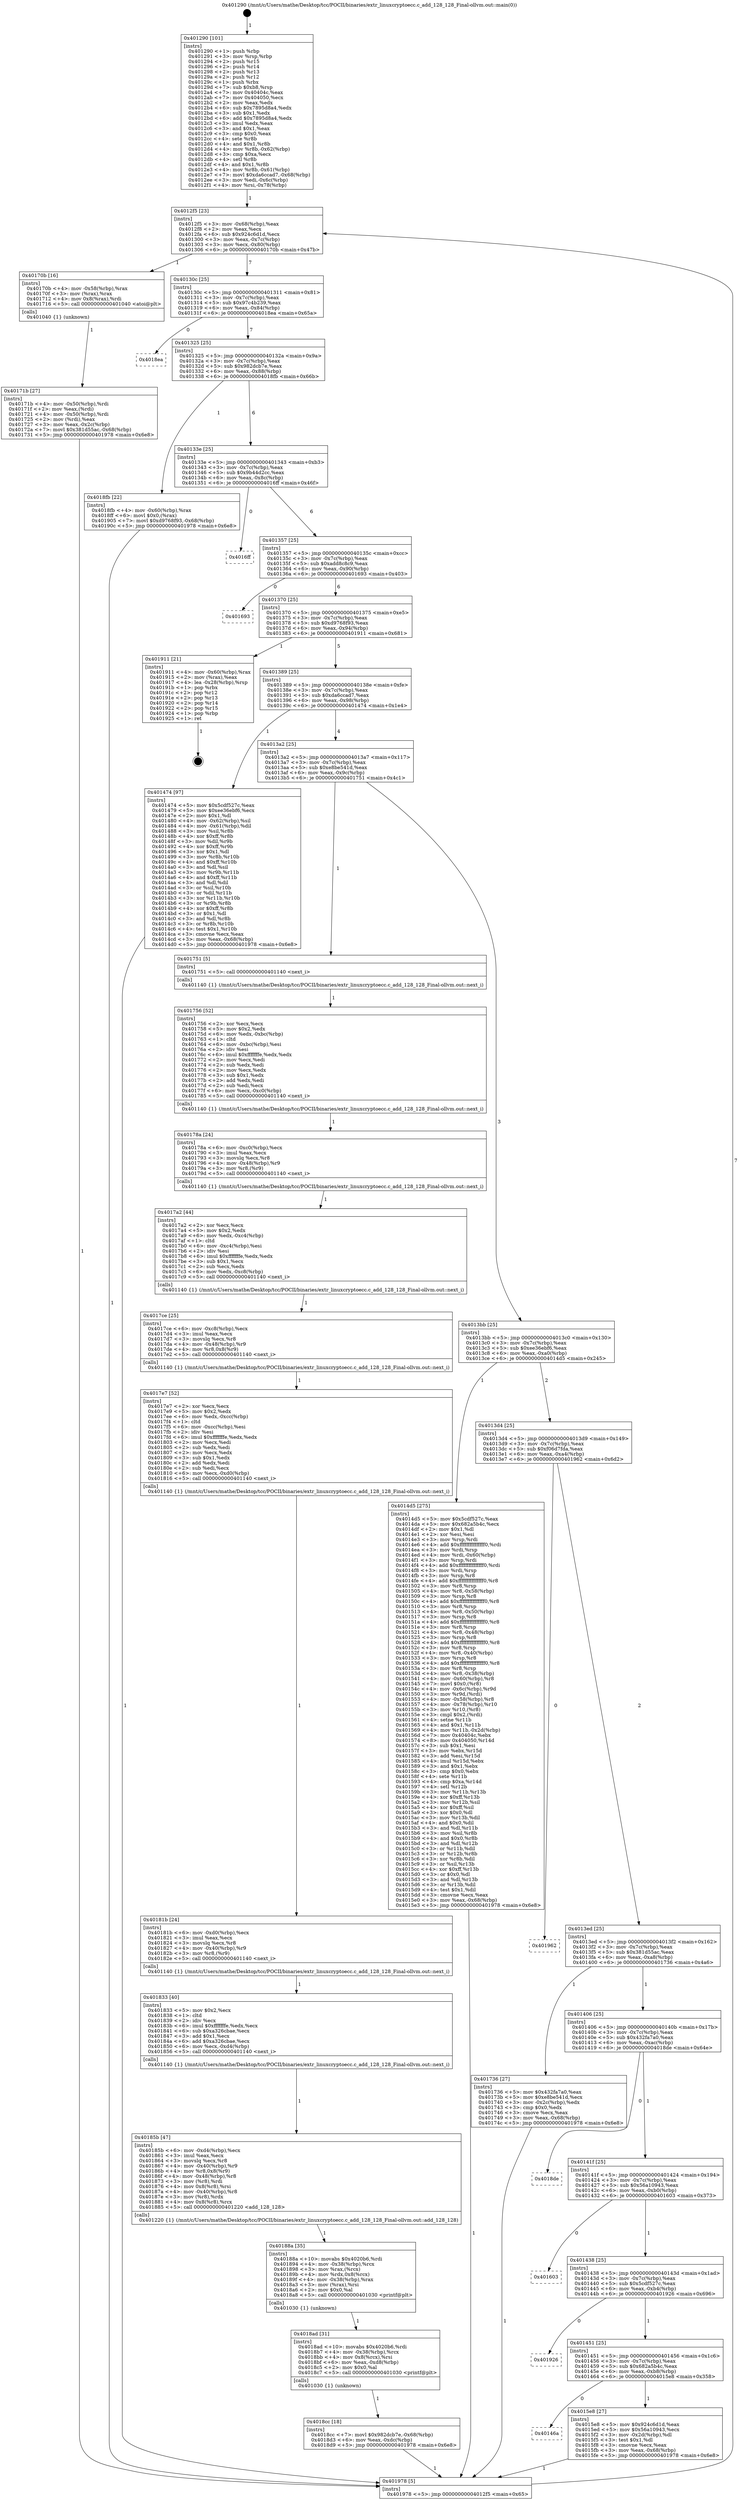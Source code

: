 digraph "0x401290" {
  label = "0x401290 (/mnt/c/Users/mathe/Desktop/tcc/POCII/binaries/extr_linuxcryptoecc.c_add_128_128_Final-ollvm.out::main(0))"
  labelloc = "t"
  node[shape=record]

  Entry [label="",width=0.3,height=0.3,shape=circle,fillcolor=black,style=filled]
  "0x4012f5" [label="{
     0x4012f5 [23]\l
     | [instrs]\l
     &nbsp;&nbsp;0x4012f5 \<+3\>: mov -0x68(%rbp),%eax\l
     &nbsp;&nbsp;0x4012f8 \<+2\>: mov %eax,%ecx\l
     &nbsp;&nbsp;0x4012fa \<+6\>: sub $0x924c6d1d,%ecx\l
     &nbsp;&nbsp;0x401300 \<+3\>: mov %eax,-0x7c(%rbp)\l
     &nbsp;&nbsp;0x401303 \<+3\>: mov %ecx,-0x80(%rbp)\l
     &nbsp;&nbsp;0x401306 \<+6\>: je 000000000040170b \<main+0x47b\>\l
  }"]
  "0x40170b" [label="{
     0x40170b [16]\l
     | [instrs]\l
     &nbsp;&nbsp;0x40170b \<+4\>: mov -0x58(%rbp),%rax\l
     &nbsp;&nbsp;0x40170f \<+3\>: mov (%rax),%rax\l
     &nbsp;&nbsp;0x401712 \<+4\>: mov 0x8(%rax),%rdi\l
     &nbsp;&nbsp;0x401716 \<+5\>: call 0000000000401040 \<atoi@plt\>\l
     | [calls]\l
     &nbsp;&nbsp;0x401040 \{1\} (unknown)\l
  }"]
  "0x40130c" [label="{
     0x40130c [25]\l
     | [instrs]\l
     &nbsp;&nbsp;0x40130c \<+5\>: jmp 0000000000401311 \<main+0x81\>\l
     &nbsp;&nbsp;0x401311 \<+3\>: mov -0x7c(%rbp),%eax\l
     &nbsp;&nbsp;0x401314 \<+5\>: sub $0x97c4b239,%eax\l
     &nbsp;&nbsp;0x401319 \<+6\>: mov %eax,-0x84(%rbp)\l
     &nbsp;&nbsp;0x40131f \<+6\>: je 00000000004018ea \<main+0x65a\>\l
  }"]
  Exit [label="",width=0.3,height=0.3,shape=circle,fillcolor=black,style=filled,peripheries=2]
  "0x4018ea" [label="{
     0x4018ea\l
  }", style=dashed]
  "0x401325" [label="{
     0x401325 [25]\l
     | [instrs]\l
     &nbsp;&nbsp;0x401325 \<+5\>: jmp 000000000040132a \<main+0x9a\>\l
     &nbsp;&nbsp;0x40132a \<+3\>: mov -0x7c(%rbp),%eax\l
     &nbsp;&nbsp;0x40132d \<+5\>: sub $0x982dcb7e,%eax\l
     &nbsp;&nbsp;0x401332 \<+6\>: mov %eax,-0x88(%rbp)\l
     &nbsp;&nbsp;0x401338 \<+6\>: je 00000000004018fb \<main+0x66b\>\l
  }"]
  "0x4018cc" [label="{
     0x4018cc [18]\l
     | [instrs]\l
     &nbsp;&nbsp;0x4018cc \<+7\>: movl $0x982dcb7e,-0x68(%rbp)\l
     &nbsp;&nbsp;0x4018d3 \<+6\>: mov %eax,-0xdc(%rbp)\l
     &nbsp;&nbsp;0x4018d9 \<+5\>: jmp 0000000000401978 \<main+0x6e8\>\l
  }"]
  "0x4018fb" [label="{
     0x4018fb [22]\l
     | [instrs]\l
     &nbsp;&nbsp;0x4018fb \<+4\>: mov -0x60(%rbp),%rax\l
     &nbsp;&nbsp;0x4018ff \<+6\>: movl $0x0,(%rax)\l
     &nbsp;&nbsp;0x401905 \<+7\>: movl $0xd9768f93,-0x68(%rbp)\l
     &nbsp;&nbsp;0x40190c \<+5\>: jmp 0000000000401978 \<main+0x6e8\>\l
  }"]
  "0x40133e" [label="{
     0x40133e [25]\l
     | [instrs]\l
     &nbsp;&nbsp;0x40133e \<+5\>: jmp 0000000000401343 \<main+0xb3\>\l
     &nbsp;&nbsp;0x401343 \<+3\>: mov -0x7c(%rbp),%eax\l
     &nbsp;&nbsp;0x401346 \<+5\>: sub $0x9b44d2cc,%eax\l
     &nbsp;&nbsp;0x40134b \<+6\>: mov %eax,-0x8c(%rbp)\l
     &nbsp;&nbsp;0x401351 \<+6\>: je 00000000004016ff \<main+0x46f\>\l
  }"]
  "0x4018ad" [label="{
     0x4018ad [31]\l
     | [instrs]\l
     &nbsp;&nbsp;0x4018ad \<+10\>: movabs $0x4020b6,%rdi\l
     &nbsp;&nbsp;0x4018b7 \<+4\>: mov -0x38(%rbp),%rcx\l
     &nbsp;&nbsp;0x4018bb \<+4\>: mov 0x8(%rcx),%rsi\l
     &nbsp;&nbsp;0x4018bf \<+6\>: mov %eax,-0xd8(%rbp)\l
     &nbsp;&nbsp;0x4018c5 \<+2\>: mov $0x0,%al\l
     &nbsp;&nbsp;0x4018c7 \<+5\>: call 0000000000401030 \<printf@plt\>\l
     | [calls]\l
     &nbsp;&nbsp;0x401030 \{1\} (unknown)\l
  }"]
  "0x4016ff" [label="{
     0x4016ff\l
  }", style=dashed]
  "0x401357" [label="{
     0x401357 [25]\l
     | [instrs]\l
     &nbsp;&nbsp;0x401357 \<+5\>: jmp 000000000040135c \<main+0xcc\>\l
     &nbsp;&nbsp;0x40135c \<+3\>: mov -0x7c(%rbp),%eax\l
     &nbsp;&nbsp;0x40135f \<+5\>: sub $0xadd8c8c9,%eax\l
     &nbsp;&nbsp;0x401364 \<+6\>: mov %eax,-0x90(%rbp)\l
     &nbsp;&nbsp;0x40136a \<+6\>: je 0000000000401693 \<main+0x403\>\l
  }"]
  "0x40188a" [label="{
     0x40188a [35]\l
     | [instrs]\l
     &nbsp;&nbsp;0x40188a \<+10\>: movabs $0x4020b6,%rdi\l
     &nbsp;&nbsp;0x401894 \<+4\>: mov -0x38(%rbp),%rcx\l
     &nbsp;&nbsp;0x401898 \<+3\>: mov %rax,(%rcx)\l
     &nbsp;&nbsp;0x40189b \<+4\>: mov %rdx,0x8(%rcx)\l
     &nbsp;&nbsp;0x40189f \<+4\>: mov -0x38(%rbp),%rax\l
     &nbsp;&nbsp;0x4018a3 \<+3\>: mov (%rax),%rsi\l
     &nbsp;&nbsp;0x4018a6 \<+2\>: mov $0x0,%al\l
     &nbsp;&nbsp;0x4018a8 \<+5\>: call 0000000000401030 \<printf@plt\>\l
     | [calls]\l
     &nbsp;&nbsp;0x401030 \{1\} (unknown)\l
  }"]
  "0x401693" [label="{
     0x401693\l
  }", style=dashed]
  "0x401370" [label="{
     0x401370 [25]\l
     | [instrs]\l
     &nbsp;&nbsp;0x401370 \<+5\>: jmp 0000000000401375 \<main+0xe5\>\l
     &nbsp;&nbsp;0x401375 \<+3\>: mov -0x7c(%rbp),%eax\l
     &nbsp;&nbsp;0x401378 \<+5\>: sub $0xd9768f93,%eax\l
     &nbsp;&nbsp;0x40137d \<+6\>: mov %eax,-0x94(%rbp)\l
     &nbsp;&nbsp;0x401383 \<+6\>: je 0000000000401911 \<main+0x681\>\l
  }"]
  "0x40185b" [label="{
     0x40185b [47]\l
     | [instrs]\l
     &nbsp;&nbsp;0x40185b \<+6\>: mov -0xd4(%rbp),%ecx\l
     &nbsp;&nbsp;0x401861 \<+3\>: imul %eax,%ecx\l
     &nbsp;&nbsp;0x401864 \<+3\>: movslq %ecx,%r8\l
     &nbsp;&nbsp;0x401867 \<+4\>: mov -0x40(%rbp),%r9\l
     &nbsp;&nbsp;0x40186b \<+4\>: mov %r8,0x8(%r9)\l
     &nbsp;&nbsp;0x40186f \<+4\>: mov -0x48(%rbp),%r8\l
     &nbsp;&nbsp;0x401873 \<+3\>: mov (%r8),%rdi\l
     &nbsp;&nbsp;0x401876 \<+4\>: mov 0x8(%r8),%rsi\l
     &nbsp;&nbsp;0x40187a \<+4\>: mov -0x40(%rbp),%r8\l
     &nbsp;&nbsp;0x40187e \<+3\>: mov (%r8),%rdx\l
     &nbsp;&nbsp;0x401881 \<+4\>: mov 0x8(%r8),%rcx\l
     &nbsp;&nbsp;0x401885 \<+5\>: call 0000000000401220 \<add_128_128\>\l
     | [calls]\l
     &nbsp;&nbsp;0x401220 \{1\} (/mnt/c/Users/mathe/Desktop/tcc/POCII/binaries/extr_linuxcryptoecc.c_add_128_128_Final-ollvm.out::add_128_128)\l
  }"]
  "0x401911" [label="{
     0x401911 [21]\l
     | [instrs]\l
     &nbsp;&nbsp;0x401911 \<+4\>: mov -0x60(%rbp),%rax\l
     &nbsp;&nbsp;0x401915 \<+2\>: mov (%rax),%eax\l
     &nbsp;&nbsp;0x401917 \<+4\>: lea -0x28(%rbp),%rsp\l
     &nbsp;&nbsp;0x40191b \<+1\>: pop %rbx\l
     &nbsp;&nbsp;0x40191c \<+2\>: pop %r12\l
     &nbsp;&nbsp;0x40191e \<+2\>: pop %r13\l
     &nbsp;&nbsp;0x401920 \<+2\>: pop %r14\l
     &nbsp;&nbsp;0x401922 \<+2\>: pop %r15\l
     &nbsp;&nbsp;0x401924 \<+1\>: pop %rbp\l
     &nbsp;&nbsp;0x401925 \<+1\>: ret\l
  }"]
  "0x401389" [label="{
     0x401389 [25]\l
     | [instrs]\l
     &nbsp;&nbsp;0x401389 \<+5\>: jmp 000000000040138e \<main+0xfe\>\l
     &nbsp;&nbsp;0x40138e \<+3\>: mov -0x7c(%rbp),%eax\l
     &nbsp;&nbsp;0x401391 \<+5\>: sub $0xda6ccad7,%eax\l
     &nbsp;&nbsp;0x401396 \<+6\>: mov %eax,-0x98(%rbp)\l
     &nbsp;&nbsp;0x40139c \<+6\>: je 0000000000401474 \<main+0x1e4\>\l
  }"]
  "0x401833" [label="{
     0x401833 [40]\l
     | [instrs]\l
     &nbsp;&nbsp;0x401833 \<+5\>: mov $0x2,%ecx\l
     &nbsp;&nbsp;0x401838 \<+1\>: cltd\l
     &nbsp;&nbsp;0x401839 \<+2\>: idiv %ecx\l
     &nbsp;&nbsp;0x40183b \<+6\>: imul $0xfffffffe,%edx,%ecx\l
     &nbsp;&nbsp;0x401841 \<+6\>: sub $0xa326cbae,%ecx\l
     &nbsp;&nbsp;0x401847 \<+3\>: add $0x1,%ecx\l
     &nbsp;&nbsp;0x40184a \<+6\>: add $0xa326cbae,%ecx\l
     &nbsp;&nbsp;0x401850 \<+6\>: mov %ecx,-0xd4(%rbp)\l
     &nbsp;&nbsp;0x401856 \<+5\>: call 0000000000401140 \<next_i\>\l
     | [calls]\l
     &nbsp;&nbsp;0x401140 \{1\} (/mnt/c/Users/mathe/Desktop/tcc/POCII/binaries/extr_linuxcryptoecc.c_add_128_128_Final-ollvm.out::next_i)\l
  }"]
  "0x401474" [label="{
     0x401474 [97]\l
     | [instrs]\l
     &nbsp;&nbsp;0x401474 \<+5\>: mov $0x5cdf527c,%eax\l
     &nbsp;&nbsp;0x401479 \<+5\>: mov $0xee36ebf6,%ecx\l
     &nbsp;&nbsp;0x40147e \<+2\>: mov $0x1,%dl\l
     &nbsp;&nbsp;0x401480 \<+4\>: mov -0x62(%rbp),%sil\l
     &nbsp;&nbsp;0x401484 \<+4\>: mov -0x61(%rbp),%dil\l
     &nbsp;&nbsp;0x401488 \<+3\>: mov %sil,%r8b\l
     &nbsp;&nbsp;0x40148b \<+4\>: xor $0xff,%r8b\l
     &nbsp;&nbsp;0x40148f \<+3\>: mov %dil,%r9b\l
     &nbsp;&nbsp;0x401492 \<+4\>: xor $0xff,%r9b\l
     &nbsp;&nbsp;0x401496 \<+3\>: xor $0x1,%dl\l
     &nbsp;&nbsp;0x401499 \<+3\>: mov %r8b,%r10b\l
     &nbsp;&nbsp;0x40149c \<+4\>: and $0xff,%r10b\l
     &nbsp;&nbsp;0x4014a0 \<+3\>: and %dl,%sil\l
     &nbsp;&nbsp;0x4014a3 \<+3\>: mov %r9b,%r11b\l
     &nbsp;&nbsp;0x4014a6 \<+4\>: and $0xff,%r11b\l
     &nbsp;&nbsp;0x4014aa \<+3\>: and %dl,%dil\l
     &nbsp;&nbsp;0x4014ad \<+3\>: or %sil,%r10b\l
     &nbsp;&nbsp;0x4014b0 \<+3\>: or %dil,%r11b\l
     &nbsp;&nbsp;0x4014b3 \<+3\>: xor %r11b,%r10b\l
     &nbsp;&nbsp;0x4014b6 \<+3\>: or %r9b,%r8b\l
     &nbsp;&nbsp;0x4014b9 \<+4\>: xor $0xff,%r8b\l
     &nbsp;&nbsp;0x4014bd \<+3\>: or $0x1,%dl\l
     &nbsp;&nbsp;0x4014c0 \<+3\>: and %dl,%r8b\l
     &nbsp;&nbsp;0x4014c3 \<+3\>: or %r8b,%r10b\l
     &nbsp;&nbsp;0x4014c6 \<+4\>: test $0x1,%r10b\l
     &nbsp;&nbsp;0x4014ca \<+3\>: cmovne %ecx,%eax\l
     &nbsp;&nbsp;0x4014cd \<+3\>: mov %eax,-0x68(%rbp)\l
     &nbsp;&nbsp;0x4014d0 \<+5\>: jmp 0000000000401978 \<main+0x6e8\>\l
  }"]
  "0x4013a2" [label="{
     0x4013a2 [25]\l
     | [instrs]\l
     &nbsp;&nbsp;0x4013a2 \<+5\>: jmp 00000000004013a7 \<main+0x117\>\l
     &nbsp;&nbsp;0x4013a7 \<+3\>: mov -0x7c(%rbp),%eax\l
     &nbsp;&nbsp;0x4013aa \<+5\>: sub $0xe8be541d,%eax\l
     &nbsp;&nbsp;0x4013af \<+6\>: mov %eax,-0x9c(%rbp)\l
     &nbsp;&nbsp;0x4013b5 \<+6\>: je 0000000000401751 \<main+0x4c1\>\l
  }"]
  "0x401978" [label="{
     0x401978 [5]\l
     | [instrs]\l
     &nbsp;&nbsp;0x401978 \<+5\>: jmp 00000000004012f5 \<main+0x65\>\l
  }"]
  "0x401290" [label="{
     0x401290 [101]\l
     | [instrs]\l
     &nbsp;&nbsp;0x401290 \<+1\>: push %rbp\l
     &nbsp;&nbsp;0x401291 \<+3\>: mov %rsp,%rbp\l
     &nbsp;&nbsp;0x401294 \<+2\>: push %r15\l
     &nbsp;&nbsp;0x401296 \<+2\>: push %r14\l
     &nbsp;&nbsp;0x401298 \<+2\>: push %r13\l
     &nbsp;&nbsp;0x40129a \<+2\>: push %r12\l
     &nbsp;&nbsp;0x40129c \<+1\>: push %rbx\l
     &nbsp;&nbsp;0x40129d \<+7\>: sub $0xb8,%rsp\l
     &nbsp;&nbsp;0x4012a4 \<+7\>: mov 0x40404c,%eax\l
     &nbsp;&nbsp;0x4012ab \<+7\>: mov 0x404050,%ecx\l
     &nbsp;&nbsp;0x4012b2 \<+2\>: mov %eax,%edx\l
     &nbsp;&nbsp;0x4012b4 \<+6\>: sub $0x7895d8a4,%edx\l
     &nbsp;&nbsp;0x4012ba \<+3\>: sub $0x1,%edx\l
     &nbsp;&nbsp;0x4012bd \<+6\>: add $0x7895d8a4,%edx\l
     &nbsp;&nbsp;0x4012c3 \<+3\>: imul %edx,%eax\l
     &nbsp;&nbsp;0x4012c6 \<+3\>: and $0x1,%eax\l
     &nbsp;&nbsp;0x4012c9 \<+3\>: cmp $0x0,%eax\l
     &nbsp;&nbsp;0x4012cc \<+4\>: sete %r8b\l
     &nbsp;&nbsp;0x4012d0 \<+4\>: and $0x1,%r8b\l
     &nbsp;&nbsp;0x4012d4 \<+4\>: mov %r8b,-0x62(%rbp)\l
     &nbsp;&nbsp;0x4012d8 \<+3\>: cmp $0xa,%ecx\l
     &nbsp;&nbsp;0x4012db \<+4\>: setl %r8b\l
     &nbsp;&nbsp;0x4012df \<+4\>: and $0x1,%r8b\l
     &nbsp;&nbsp;0x4012e3 \<+4\>: mov %r8b,-0x61(%rbp)\l
     &nbsp;&nbsp;0x4012e7 \<+7\>: movl $0xda6ccad7,-0x68(%rbp)\l
     &nbsp;&nbsp;0x4012ee \<+3\>: mov %edi,-0x6c(%rbp)\l
     &nbsp;&nbsp;0x4012f1 \<+4\>: mov %rsi,-0x78(%rbp)\l
  }"]
  "0x40181b" [label="{
     0x40181b [24]\l
     | [instrs]\l
     &nbsp;&nbsp;0x40181b \<+6\>: mov -0xd0(%rbp),%ecx\l
     &nbsp;&nbsp;0x401821 \<+3\>: imul %eax,%ecx\l
     &nbsp;&nbsp;0x401824 \<+3\>: movslq %ecx,%r8\l
     &nbsp;&nbsp;0x401827 \<+4\>: mov -0x40(%rbp),%r9\l
     &nbsp;&nbsp;0x40182b \<+3\>: mov %r8,(%r9)\l
     &nbsp;&nbsp;0x40182e \<+5\>: call 0000000000401140 \<next_i\>\l
     | [calls]\l
     &nbsp;&nbsp;0x401140 \{1\} (/mnt/c/Users/mathe/Desktop/tcc/POCII/binaries/extr_linuxcryptoecc.c_add_128_128_Final-ollvm.out::next_i)\l
  }"]
  "0x401751" [label="{
     0x401751 [5]\l
     | [instrs]\l
     &nbsp;&nbsp;0x401751 \<+5\>: call 0000000000401140 \<next_i\>\l
     | [calls]\l
     &nbsp;&nbsp;0x401140 \{1\} (/mnt/c/Users/mathe/Desktop/tcc/POCII/binaries/extr_linuxcryptoecc.c_add_128_128_Final-ollvm.out::next_i)\l
  }"]
  "0x4013bb" [label="{
     0x4013bb [25]\l
     | [instrs]\l
     &nbsp;&nbsp;0x4013bb \<+5\>: jmp 00000000004013c0 \<main+0x130\>\l
     &nbsp;&nbsp;0x4013c0 \<+3\>: mov -0x7c(%rbp),%eax\l
     &nbsp;&nbsp;0x4013c3 \<+5\>: sub $0xee36ebf6,%eax\l
     &nbsp;&nbsp;0x4013c8 \<+6\>: mov %eax,-0xa0(%rbp)\l
     &nbsp;&nbsp;0x4013ce \<+6\>: je 00000000004014d5 \<main+0x245\>\l
  }"]
  "0x4017e7" [label="{
     0x4017e7 [52]\l
     | [instrs]\l
     &nbsp;&nbsp;0x4017e7 \<+2\>: xor %ecx,%ecx\l
     &nbsp;&nbsp;0x4017e9 \<+5\>: mov $0x2,%edx\l
     &nbsp;&nbsp;0x4017ee \<+6\>: mov %edx,-0xcc(%rbp)\l
     &nbsp;&nbsp;0x4017f4 \<+1\>: cltd\l
     &nbsp;&nbsp;0x4017f5 \<+6\>: mov -0xcc(%rbp),%esi\l
     &nbsp;&nbsp;0x4017fb \<+2\>: idiv %esi\l
     &nbsp;&nbsp;0x4017fd \<+6\>: imul $0xfffffffe,%edx,%edx\l
     &nbsp;&nbsp;0x401803 \<+2\>: mov %ecx,%edi\l
     &nbsp;&nbsp;0x401805 \<+2\>: sub %edx,%edi\l
     &nbsp;&nbsp;0x401807 \<+2\>: mov %ecx,%edx\l
     &nbsp;&nbsp;0x401809 \<+3\>: sub $0x1,%edx\l
     &nbsp;&nbsp;0x40180c \<+2\>: add %edx,%edi\l
     &nbsp;&nbsp;0x40180e \<+2\>: sub %edi,%ecx\l
     &nbsp;&nbsp;0x401810 \<+6\>: mov %ecx,-0xd0(%rbp)\l
     &nbsp;&nbsp;0x401816 \<+5\>: call 0000000000401140 \<next_i\>\l
     | [calls]\l
     &nbsp;&nbsp;0x401140 \{1\} (/mnt/c/Users/mathe/Desktop/tcc/POCII/binaries/extr_linuxcryptoecc.c_add_128_128_Final-ollvm.out::next_i)\l
  }"]
  "0x4014d5" [label="{
     0x4014d5 [275]\l
     | [instrs]\l
     &nbsp;&nbsp;0x4014d5 \<+5\>: mov $0x5cdf527c,%eax\l
     &nbsp;&nbsp;0x4014da \<+5\>: mov $0x682a5b4c,%ecx\l
     &nbsp;&nbsp;0x4014df \<+2\>: mov $0x1,%dl\l
     &nbsp;&nbsp;0x4014e1 \<+2\>: xor %esi,%esi\l
     &nbsp;&nbsp;0x4014e3 \<+3\>: mov %rsp,%rdi\l
     &nbsp;&nbsp;0x4014e6 \<+4\>: add $0xfffffffffffffff0,%rdi\l
     &nbsp;&nbsp;0x4014ea \<+3\>: mov %rdi,%rsp\l
     &nbsp;&nbsp;0x4014ed \<+4\>: mov %rdi,-0x60(%rbp)\l
     &nbsp;&nbsp;0x4014f1 \<+3\>: mov %rsp,%rdi\l
     &nbsp;&nbsp;0x4014f4 \<+4\>: add $0xfffffffffffffff0,%rdi\l
     &nbsp;&nbsp;0x4014f8 \<+3\>: mov %rdi,%rsp\l
     &nbsp;&nbsp;0x4014fb \<+3\>: mov %rsp,%r8\l
     &nbsp;&nbsp;0x4014fe \<+4\>: add $0xfffffffffffffff0,%r8\l
     &nbsp;&nbsp;0x401502 \<+3\>: mov %r8,%rsp\l
     &nbsp;&nbsp;0x401505 \<+4\>: mov %r8,-0x58(%rbp)\l
     &nbsp;&nbsp;0x401509 \<+3\>: mov %rsp,%r8\l
     &nbsp;&nbsp;0x40150c \<+4\>: add $0xfffffffffffffff0,%r8\l
     &nbsp;&nbsp;0x401510 \<+3\>: mov %r8,%rsp\l
     &nbsp;&nbsp;0x401513 \<+4\>: mov %r8,-0x50(%rbp)\l
     &nbsp;&nbsp;0x401517 \<+3\>: mov %rsp,%r8\l
     &nbsp;&nbsp;0x40151a \<+4\>: add $0xfffffffffffffff0,%r8\l
     &nbsp;&nbsp;0x40151e \<+3\>: mov %r8,%rsp\l
     &nbsp;&nbsp;0x401521 \<+4\>: mov %r8,-0x48(%rbp)\l
     &nbsp;&nbsp;0x401525 \<+3\>: mov %rsp,%r8\l
     &nbsp;&nbsp;0x401528 \<+4\>: add $0xfffffffffffffff0,%r8\l
     &nbsp;&nbsp;0x40152c \<+3\>: mov %r8,%rsp\l
     &nbsp;&nbsp;0x40152f \<+4\>: mov %r8,-0x40(%rbp)\l
     &nbsp;&nbsp;0x401533 \<+3\>: mov %rsp,%r8\l
     &nbsp;&nbsp;0x401536 \<+4\>: add $0xfffffffffffffff0,%r8\l
     &nbsp;&nbsp;0x40153a \<+3\>: mov %r8,%rsp\l
     &nbsp;&nbsp;0x40153d \<+4\>: mov %r8,-0x38(%rbp)\l
     &nbsp;&nbsp;0x401541 \<+4\>: mov -0x60(%rbp),%r8\l
     &nbsp;&nbsp;0x401545 \<+7\>: movl $0x0,(%r8)\l
     &nbsp;&nbsp;0x40154c \<+4\>: mov -0x6c(%rbp),%r9d\l
     &nbsp;&nbsp;0x401550 \<+3\>: mov %r9d,(%rdi)\l
     &nbsp;&nbsp;0x401553 \<+4\>: mov -0x58(%rbp),%r8\l
     &nbsp;&nbsp;0x401557 \<+4\>: mov -0x78(%rbp),%r10\l
     &nbsp;&nbsp;0x40155b \<+3\>: mov %r10,(%r8)\l
     &nbsp;&nbsp;0x40155e \<+3\>: cmpl $0x2,(%rdi)\l
     &nbsp;&nbsp;0x401561 \<+4\>: setne %r11b\l
     &nbsp;&nbsp;0x401565 \<+4\>: and $0x1,%r11b\l
     &nbsp;&nbsp;0x401569 \<+4\>: mov %r11b,-0x2d(%rbp)\l
     &nbsp;&nbsp;0x40156d \<+7\>: mov 0x40404c,%ebx\l
     &nbsp;&nbsp;0x401574 \<+8\>: mov 0x404050,%r14d\l
     &nbsp;&nbsp;0x40157c \<+3\>: sub $0x1,%esi\l
     &nbsp;&nbsp;0x40157f \<+3\>: mov %ebx,%r15d\l
     &nbsp;&nbsp;0x401582 \<+3\>: add %esi,%r15d\l
     &nbsp;&nbsp;0x401585 \<+4\>: imul %r15d,%ebx\l
     &nbsp;&nbsp;0x401589 \<+3\>: and $0x1,%ebx\l
     &nbsp;&nbsp;0x40158c \<+3\>: cmp $0x0,%ebx\l
     &nbsp;&nbsp;0x40158f \<+4\>: sete %r11b\l
     &nbsp;&nbsp;0x401593 \<+4\>: cmp $0xa,%r14d\l
     &nbsp;&nbsp;0x401597 \<+4\>: setl %r12b\l
     &nbsp;&nbsp;0x40159b \<+3\>: mov %r11b,%r13b\l
     &nbsp;&nbsp;0x40159e \<+4\>: xor $0xff,%r13b\l
     &nbsp;&nbsp;0x4015a2 \<+3\>: mov %r12b,%sil\l
     &nbsp;&nbsp;0x4015a5 \<+4\>: xor $0xff,%sil\l
     &nbsp;&nbsp;0x4015a9 \<+3\>: xor $0x0,%dl\l
     &nbsp;&nbsp;0x4015ac \<+3\>: mov %r13b,%dil\l
     &nbsp;&nbsp;0x4015af \<+4\>: and $0x0,%dil\l
     &nbsp;&nbsp;0x4015b3 \<+3\>: and %dl,%r11b\l
     &nbsp;&nbsp;0x4015b6 \<+3\>: mov %sil,%r8b\l
     &nbsp;&nbsp;0x4015b9 \<+4\>: and $0x0,%r8b\l
     &nbsp;&nbsp;0x4015bd \<+3\>: and %dl,%r12b\l
     &nbsp;&nbsp;0x4015c0 \<+3\>: or %r11b,%dil\l
     &nbsp;&nbsp;0x4015c3 \<+3\>: or %r12b,%r8b\l
     &nbsp;&nbsp;0x4015c6 \<+3\>: xor %r8b,%dil\l
     &nbsp;&nbsp;0x4015c9 \<+3\>: or %sil,%r13b\l
     &nbsp;&nbsp;0x4015cc \<+4\>: xor $0xff,%r13b\l
     &nbsp;&nbsp;0x4015d0 \<+3\>: or $0x0,%dl\l
     &nbsp;&nbsp;0x4015d3 \<+3\>: and %dl,%r13b\l
     &nbsp;&nbsp;0x4015d6 \<+3\>: or %r13b,%dil\l
     &nbsp;&nbsp;0x4015d9 \<+4\>: test $0x1,%dil\l
     &nbsp;&nbsp;0x4015dd \<+3\>: cmovne %ecx,%eax\l
     &nbsp;&nbsp;0x4015e0 \<+3\>: mov %eax,-0x68(%rbp)\l
     &nbsp;&nbsp;0x4015e3 \<+5\>: jmp 0000000000401978 \<main+0x6e8\>\l
  }"]
  "0x4013d4" [label="{
     0x4013d4 [25]\l
     | [instrs]\l
     &nbsp;&nbsp;0x4013d4 \<+5\>: jmp 00000000004013d9 \<main+0x149\>\l
     &nbsp;&nbsp;0x4013d9 \<+3\>: mov -0x7c(%rbp),%eax\l
     &nbsp;&nbsp;0x4013dc \<+5\>: sub $0xf06d7fda,%eax\l
     &nbsp;&nbsp;0x4013e1 \<+6\>: mov %eax,-0xa4(%rbp)\l
     &nbsp;&nbsp;0x4013e7 \<+6\>: je 0000000000401962 \<main+0x6d2\>\l
  }"]
  "0x4017ce" [label="{
     0x4017ce [25]\l
     | [instrs]\l
     &nbsp;&nbsp;0x4017ce \<+6\>: mov -0xc8(%rbp),%ecx\l
     &nbsp;&nbsp;0x4017d4 \<+3\>: imul %eax,%ecx\l
     &nbsp;&nbsp;0x4017d7 \<+3\>: movslq %ecx,%r8\l
     &nbsp;&nbsp;0x4017da \<+4\>: mov -0x48(%rbp),%r9\l
     &nbsp;&nbsp;0x4017de \<+4\>: mov %r8,0x8(%r9)\l
     &nbsp;&nbsp;0x4017e2 \<+5\>: call 0000000000401140 \<next_i\>\l
     | [calls]\l
     &nbsp;&nbsp;0x401140 \{1\} (/mnt/c/Users/mathe/Desktop/tcc/POCII/binaries/extr_linuxcryptoecc.c_add_128_128_Final-ollvm.out::next_i)\l
  }"]
  "0x4017a2" [label="{
     0x4017a2 [44]\l
     | [instrs]\l
     &nbsp;&nbsp;0x4017a2 \<+2\>: xor %ecx,%ecx\l
     &nbsp;&nbsp;0x4017a4 \<+5\>: mov $0x2,%edx\l
     &nbsp;&nbsp;0x4017a9 \<+6\>: mov %edx,-0xc4(%rbp)\l
     &nbsp;&nbsp;0x4017af \<+1\>: cltd\l
     &nbsp;&nbsp;0x4017b0 \<+6\>: mov -0xc4(%rbp),%esi\l
     &nbsp;&nbsp;0x4017b6 \<+2\>: idiv %esi\l
     &nbsp;&nbsp;0x4017b8 \<+6\>: imul $0xfffffffe,%edx,%edx\l
     &nbsp;&nbsp;0x4017be \<+3\>: sub $0x1,%ecx\l
     &nbsp;&nbsp;0x4017c1 \<+2\>: sub %ecx,%edx\l
     &nbsp;&nbsp;0x4017c3 \<+6\>: mov %edx,-0xc8(%rbp)\l
     &nbsp;&nbsp;0x4017c9 \<+5\>: call 0000000000401140 \<next_i\>\l
     | [calls]\l
     &nbsp;&nbsp;0x401140 \{1\} (/mnt/c/Users/mathe/Desktop/tcc/POCII/binaries/extr_linuxcryptoecc.c_add_128_128_Final-ollvm.out::next_i)\l
  }"]
  "0x401962" [label="{
     0x401962\l
  }", style=dashed]
  "0x4013ed" [label="{
     0x4013ed [25]\l
     | [instrs]\l
     &nbsp;&nbsp;0x4013ed \<+5\>: jmp 00000000004013f2 \<main+0x162\>\l
     &nbsp;&nbsp;0x4013f2 \<+3\>: mov -0x7c(%rbp),%eax\l
     &nbsp;&nbsp;0x4013f5 \<+5\>: sub $0x381d55ac,%eax\l
     &nbsp;&nbsp;0x4013fa \<+6\>: mov %eax,-0xa8(%rbp)\l
     &nbsp;&nbsp;0x401400 \<+6\>: je 0000000000401736 \<main+0x4a6\>\l
  }"]
  "0x40178a" [label="{
     0x40178a [24]\l
     | [instrs]\l
     &nbsp;&nbsp;0x40178a \<+6\>: mov -0xc0(%rbp),%ecx\l
     &nbsp;&nbsp;0x401790 \<+3\>: imul %eax,%ecx\l
     &nbsp;&nbsp;0x401793 \<+3\>: movslq %ecx,%r8\l
     &nbsp;&nbsp;0x401796 \<+4\>: mov -0x48(%rbp),%r9\l
     &nbsp;&nbsp;0x40179a \<+3\>: mov %r8,(%r9)\l
     &nbsp;&nbsp;0x40179d \<+5\>: call 0000000000401140 \<next_i\>\l
     | [calls]\l
     &nbsp;&nbsp;0x401140 \{1\} (/mnt/c/Users/mathe/Desktop/tcc/POCII/binaries/extr_linuxcryptoecc.c_add_128_128_Final-ollvm.out::next_i)\l
  }"]
  "0x401736" [label="{
     0x401736 [27]\l
     | [instrs]\l
     &nbsp;&nbsp;0x401736 \<+5\>: mov $0x432fa7a0,%eax\l
     &nbsp;&nbsp;0x40173b \<+5\>: mov $0xe8be541d,%ecx\l
     &nbsp;&nbsp;0x401740 \<+3\>: mov -0x2c(%rbp),%edx\l
     &nbsp;&nbsp;0x401743 \<+3\>: cmp $0x0,%edx\l
     &nbsp;&nbsp;0x401746 \<+3\>: cmove %ecx,%eax\l
     &nbsp;&nbsp;0x401749 \<+3\>: mov %eax,-0x68(%rbp)\l
     &nbsp;&nbsp;0x40174c \<+5\>: jmp 0000000000401978 \<main+0x6e8\>\l
  }"]
  "0x401406" [label="{
     0x401406 [25]\l
     | [instrs]\l
     &nbsp;&nbsp;0x401406 \<+5\>: jmp 000000000040140b \<main+0x17b\>\l
     &nbsp;&nbsp;0x40140b \<+3\>: mov -0x7c(%rbp),%eax\l
     &nbsp;&nbsp;0x40140e \<+5\>: sub $0x432fa7a0,%eax\l
     &nbsp;&nbsp;0x401413 \<+6\>: mov %eax,-0xac(%rbp)\l
     &nbsp;&nbsp;0x401419 \<+6\>: je 00000000004018de \<main+0x64e\>\l
  }"]
  "0x401756" [label="{
     0x401756 [52]\l
     | [instrs]\l
     &nbsp;&nbsp;0x401756 \<+2\>: xor %ecx,%ecx\l
     &nbsp;&nbsp;0x401758 \<+5\>: mov $0x2,%edx\l
     &nbsp;&nbsp;0x40175d \<+6\>: mov %edx,-0xbc(%rbp)\l
     &nbsp;&nbsp;0x401763 \<+1\>: cltd\l
     &nbsp;&nbsp;0x401764 \<+6\>: mov -0xbc(%rbp),%esi\l
     &nbsp;&nbsp;0x40176a \<+2\>: idiv %esi\l
     &nbsp;&nbsp;0x40176c \<+6\>: imul $0xfffffffe,%edx,%edx\l
     &nbsp;&nbsp;0x401772 \<+2\>: mov %ecx,%edi\l
     &nbsp;&nbsp;0x401774 \<+2\>: sub %edx,%edi\l
     &nbsp;&nbsp;0x401776 \<+2\>: mov %ecx,%edx\l
     &nbsp;&nbsp;0x401778 \<+3\>: sub $0x1,%edx\l
     &nbsp;&nbsp;0x40177b \<+2\>: add %edx,%edi\l
     &nbsp;&nbsp;0x40177d \<+2\>: sub %edi,%ecx\l
     &nbsp;&nbsp;0x40177f \<+6\>: mov %ecx,-0xc0(%rbp)\l
     &nbsp;&nbsp;0x401785 \<+5\>: call 0000000000401140 \<next_i\>\l
     | [calls]\l
     &nbsp;&nbsp;0x401140 \{1\} (/mnt/c/Users/mathe/Desktop/tcc/POCII/binaries/extr_linuxcryptoecc.c_add_128_128_Final-ollvm.out::next_i)\l
  }"]
  "0x4018de" [label="{
     0x4018de\l
  }", style=dashed]
  "0x40141f" [label="{
     0x40141f [25]\l
     | [instrs]\l
     &nbsp;&nbsp;0x40141f \<+5\>: jmp 0000000000401424 \<main+0x194\>\l
     &nbsp;&nbsp;0x401424 \<+3\>: mov -0x7c(%rbp),%eax\l
     &nbsp;&nbsp;0x401427 \<+5\>: sub $0x56a10943,%eax\l
     &nbsp;&nbsp;0x40142c \<+6\>: mov %eax,-0xb0(%rbp)\l
     &nbsp;&nbsp;0x401432 \<+6\>: je 0000000000401603 \<main+0x373\>\l
  }"]
  "0x40171b" [label="{
     0x40171b [27]\l
     | [instrs]\l
     &nbsp;&nbsp;0x40171b \<+4\>: mov -0x50(%rbp),%rdi\l
     &nbsp;&nbsp;0x40171f \<+2\>: mov %eax,(%rdi)\l
     &nbsp;&nbsp;0x401721 \<+4\>: mov -0x50(%rbp),%rdi\l
     &nbsp;&nbsp;0x401725 \<+2\>: mov (%rdi),%eax\l
     &nbsp;&nbsp;0x401727 \<+3\>: mov %eax,-0x2c(%rbp)\l
     &nbsp;&nbsp;0x40172a \<+7\>: movl $0x381d55ac,-0x68(%rbp)\l
     &nbsp;&nbsp;0x401731 \<+5\>: jmp 0000000000401978 \<main+0x6e8\>\l
  }"]
  "0x401603" [label="{
     0x401603\l
  }", style=dashed]
  "0x401438" [label="{
     0x401438 [25]\l
     | [instrs]\l
     &nbsp;&nbsp;0x401438 \<+5\>: jmp 000000000040143d \<main+0x1ad\>\l
     &nbsp;&nbsp;0x40143d \<+3\>: mov -0x7c(%rbp),%eax\l
     &nbsp;&nbsp;0x401440 \<+5\>: sub $0x5cdf527c,%eax\l
     &nbsp;&nbsp;0x401445 \<+6\>: mov %eax,-0xb4(%rbp)\l
     &nbsp;&nbsp;0x40144b \<+6\>: je 0000000000401926 \<main+0x696\>\l
  }"]
  "0x40146a" [label="{
     0x40146a\l
  }", style=dashed]
  "0x401926" [label="{
     0x401926\l
  }", style=dashed]
  "0x401451" [label="{
     0x401451 [25]\l
     | [instrs]\l
     &nbsp;&nbsp;0x401451 \<+5\>: jmp 0000000000401456 \<main+0x1c6\>\l
     &nbsp;&nbsp;0x401456 \<+3\>: mov -0x7c(%rbp),%eax\l
     &nbsp;&nbsp;0x401459 \<+5\>: sub $0x682a5b4c,%eax\l
     &nbsp;&nbsp;0x40145e \<+6\>: mov %eax,-0xb8(%rbp)\l
     &nbsp;&nbsp;0x401464 \<+6\>: je 00000000004015e8 \<main+0x358\>\l
  }"]
  "0x4015e8" [label="{
     0x4015e8 [27]\l
     | [instrs]\l
     &nbsp;&nbsp;0x4015e8 \<+5\>: mov $0x924c6d1d,%eax\l
     &nbsp;&nbsp;0x4015ed \<+5\>: mov $0x56a10943,%ecx\l
     &nbsp;&nbsp;0x4015f2 \<+3\>: mov -0x2d(%rbp),%dl\l
     &nbsp;&nbsp;0x4015f5 \<+3\>: test $0x1,%dl\l
     &nbsp;&nbsp;0x4015f8 \<+3\>: cmovne %ecx,%eax\l
     &nbsp;&nbsp;0x4015fb \<+3\>: mov %eax,-0x68(%rbp)\l
     &nbsp;&nbsp;0x4015fe \<+5\>: jmp 0000000000401978 \<main+0x6e8\>\l
  }"]
  Entry -> "0x401290" [label=" 1"]
  "0x4012f5" -> "0x40170b" [label=" 1"]
  "0x4012f5" -> "0x40130c" [label=" 7"]
  "0x401911" -> Exit [label=" 1"]
  "0x40130c" -> "0x4018ea" [label=" 0"]
  "0x40130c" -> "0x401325" [label=" 7"]
  "0x4018fb" -> "0x401978" [label=" 1"]
  "0x401325" -> "0x4018fb" [label=" 1"]
  "0x401325" -> "0x40133e" [label=" 6"]
  "0x4018cc" -> "0x401978" [label=" 1"]
  "0x40133e" -> "0x4016ff" [label=" 0"]
  "0x40133e" -> "0x401357" [label=" 6"]
  "0x4018ad" -> "0x4018cc" [label=" 1"]
  "0x401357" -> "0x401693" [label=" 0"]
  "0x401357" -> "0x401370" [label=" 6"]
  "0x40188a" -> "0x4018ad" [label=" 1"]
  "0x401370" -> "0x401911" [label=" 1"]
  "0x401370" -> "0x401389" [label=" 5"]
  "0x40185b" -> "0x40188a" [label=" 1"]
  "0x401389" -> "0x401474" [label=" 1"]
  "0x401389" -> "0x4013a2" [label=" 4"]
  "0x401474" -> "0x401978" [label=" 1"]
  "0x401290" -> "0x4012f5" [label=" 1"]
  "0x401978" -> "0x4012f5" [label=" 7"]
  "0x401833" -> "0x40185b" [label=" 1"]
  "0x4013a2" -> "0x401751" [label=" 1"]
  "0x4013a2" -> "0x4013bb" [label=" 3"]
  "0x40181b" -> "0x401833" [label=" 1"]
  "0x4013bb" -> "0x4014d5" [label=" 1"]
  "0x4013bb" -> "0x4013d4" [label=" 2"]
  "0x4017e7" -> "0x40181b" [label=" 1"]
  "0x4014d5" -> "0x401978" [label=" 1"]
  "0x4017ce" -> "0x4017e7" [label=" 1"]
  "0x4013d4" -> "0x401962" [label=" 0"]
  "0x4013d4" -> "0x4013ed" [label=" 2"]
  "0x4017a2" -> "0x4017ce" [label=" 1"]
  "0x4013ed" -> "0x401736" [label=" 1"]
  "0x4013ed" -> "0x401406" [label=" 1"]
  "0x40178a" -> "0x4017a2" [label=" 1"]
  "0x401406" -> "0x4018de" [label=" 0"]
  "0x401406" -> "0x40141f" [label=" 1"]
  "0x401756" -> "0x40178a" [label=" 1"]
  "0x40141f" -> "0x401603" [label=" 0"]
  "0x40141f" -> "0x401438" [label=" 1"]
  "0x401751" -> "0x401756" [label=" 1"]
  "0x401438" -> "0x401926" [label=" 0"]
  "0x401438" -> "0x401451" [label=" 1"]
  "0x401736" -> "0x401978" [label=" 1"]
  "0x401451" -> "0x4015e8" [label=" 1"]
  "0x401451" -> "0x40146a" [label=" 0"]
  "0x4015e8" -> "0x401978" [label=" 1"]
  "0x40170b" -> "0x40171b" [label=" 1"]
  "0x40171b" -> "0x401978" [label=" 1"]
}
